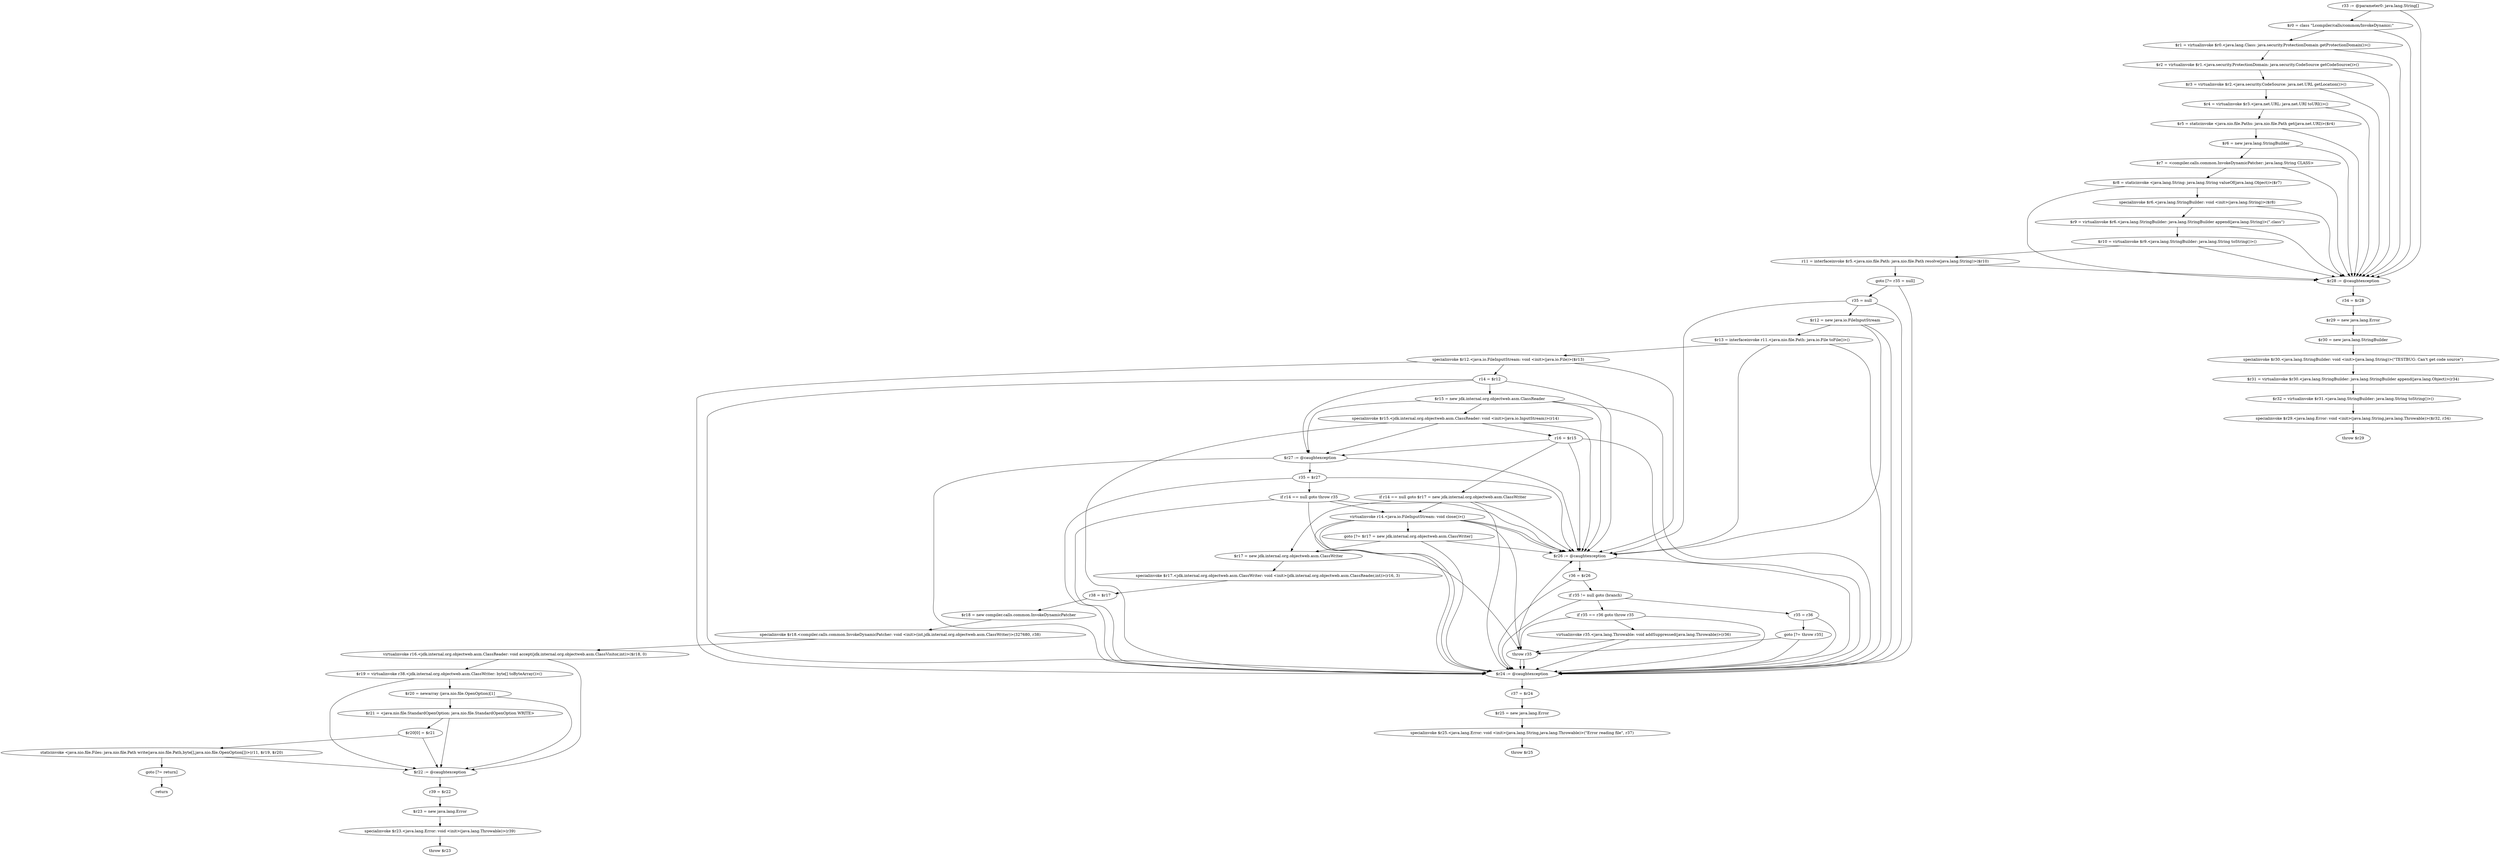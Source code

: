 digraph "unitGraph" {
    "r33 := @parameter0: java.lang.String[]"
    "$r0 = class \"Lcompiler/calls/common/InvokeDynamic;\""
    "$r1 = virtualinvoke $r0.<java.lang.Class: java.security.ProtectionDomain getProtectionDomain()>()"
    "$r2 = virtualinvoke $r1.<java.security.ProtectionDomain: java.security.CodeSource getCodeSource()>()"
    "$r3 = virtualinvoke $r2.<java.security.CodeSource: java.net.URL getLocation()>()"
    "$r4 = virtualinvoke $r3.<java.net.URL: java.net.URI toURI()>()"
    "$r5 = staticinvoke <java.nio.file.Paths: java.nio.file.Path get(java.net.URI)>($r4)"
    "$r6 = new java.lang.StringBuilder"
    "$r7 = <compiler.calls.common.InvokeDynamicPatcher: java.lang.String CLASS>"
    "$r8 = staticinvoke <java.lang.String: java.lang.String valueOf(java.lang.Object)>($r7)"
    "specialinvoke $r6.<java.lang.StringBuilder: void <init>(java.lang.String)>($r8)"
    "$r9 = virtualinvoke $r6.<java.lang.StringBuilder: java.lang.StringBuilder append(java.lang.String)>(\".class\")"
    "$r10 = virtualinvoke $r9.<java.lang.StringBuilder: java.lang.String toString()>()"
    "r11 = interfaceinvoke $r5.<java.nio.file.Path: java.nio.file.Path resolve(java.lang.String)>($r10)"
    "goto [?= r35 = null]"
    "$r28 := @caughtexception"
    "r34 = $r28"
    "$r29 = new java.lang.Error"
    "$r30 = new java.lang.StringBuilder"
    "specialinvoke $r30.<java.lang.StringBuilder: void <init>(java.lang.String)>(\"TESTBUG: Can\'t get code source\")"
    "$r31 = virtualinvoke $r30.<java.lang.StringBuilder: java.lang.StringBuilder append(java.lang.Object)>(r34)"
    "$r32 = virtualinvoke $r31.<java.lang.StringBuilder: java.lang.String toString()>()"
    "specialinvoke $r29.<java.lang.Error: void <init>(java.lang.String,java.lang.Throwable)>($r32, r34)"
    "throw $r29"
    "r35 = null"
    "$r12 = new java.io.FileInputStream"
    "$r13 = interfaceinvoke r11.<java.nio.file.Path: java.io.File toFile()>()"
    "specialinvoke $r12.<java.io.FileInputStream: void <init>(java.io.File)>($r13)"
    "r14 = $r12"
    "$r15 = new jdk.internal.org.objectweb.asm.ClassReader"
    "specialinvoke $r15.<jdk.internal.org.objectweb.asm.ClassReader: void <init>(java.io.InputStream)>(r14)"
    "r16 = $r15"
    "if r14 == null goto $r17 = new jdk.internal.org.objectweb.asm.ClassWriter"
    "virtualinvoke r14.<java.io.FileInputStream: void close()>()"
    "goto [?= $r17 = new jdk.internal.org.objectweb.asm.ClassWriter]"
    "$r27 := @caughtexception"
    "r35 = $r27"
    "if r14 == null goto throw r35"
    "throw r35"
    "$r26 := @caughtexception"
    "r36 = $r26"
    "if r35 != null goto (branch)"
    "r35 = r36"
    "goto [?= throw r35]"
    "if r35 == r36 goto throw r35"
    "virtualinvoke r35.<java.lang.Throwable: void addSuppressed(java.lang.Throwable)>(r36)"
    "$r24 := @caughtexception"
    "r37 = $r24"
    "$r25 = new java.lang.Error"
    "specialinvoke $r25.<java.lang.Error: void <init>(java.lang.String,java.lang.Throwable)>(\"Error reading file\", r37)"
    "throw $r25"
    "$r17 = new jdk.internal.org.objectweb.asm.ClassWriter"
    "specialinvoke $r17.<jdk.internal.org.objectweb.asm.ClassWriter: void <init>(jdk.internal.org.objectweb.asm.ClassReader,int)>(r16, 3)"
    "r38 = $r17"
    "$r18 = new compiler.calls.common.InvokeDynamicPatcher"
    "specialinvoke $r18.<compiler.calls.common.InvokeDynamicPatcher: void <init>(int,jdk.internal.org.objectweb.asm.ClassWriter)>(327680, r38)"
    "virtualinvoke r16.<jdk.internal.org.objectweb.asm.ClassReader: void accept(jdk.internal.org.objectweb.asm.ClassVisitor,int)>($r18, 0)"
    "$r19 = virtualinvoke r38.<jdk.internal.org.objectweb.asm.ClassWriter: byte[] toByteArray()>()"
    "$r20 = newarray (java.nio.file.OpenOption)[1]"
    "$r21 = <java.nio.file.StandardOpenOption: java.nio.file.StandardOpenOption WRITE>"
    "$r20[0] = $r21"
    "staticinvoke <java.nio.file.Files: java.nio.file.Path write(java.nio.file.Path,byte[],java.nio.file.OpenOption[])>(r11, $r19, $r20)"
    "goto [?= return]"
    "$r22 := @caughtexception"
    "r39 = $r22"
    "$r23 = new java.lang.Error"
    "specialinvoke $r23.<java.lang.Error: void <init>(java.lang.Throwable)>(r39)"
    "throw $r23"
    "return"
    "r33 := @parameter0: java.lang.String[]"->"$r0 = class \"Lcompiler/calls/common/InvokeDynamic;\"";
    "r33 := @parameter0: java.lang.String[]"->"$r28 := @caughtexception";
    "$r0 = class \"Lcompiler/calls/common/InvokeDynamic;\""->"$r1 = virtualinvoke $r0.<java.lang.Class: java.security.ProtectionDomain getProtectionDomain()>()";
    "$r0 = class \"Lcompiler/calls/common/InvokeDynamic;\""->"$r28 := @caughtexception";
    "$r1 = virtualinvoke $r0.<java.lang.Class: java.security.ProtectionDomain getProtectionDomain()>()"->"$r2 = virtualinvoke $r1.<java.security.ProtectionDomain: java.security.CodeSource getCodeSource()>()";
    "$r1 = virtualinvoke $r0.<java.lang.Class: java.security.ProtectionDomain getProtectionDomain()>()"->"$r28 := @caughtexception";
    "$r2 = virtualinvoke $r1.<java.security.ProtectionDomain: java.security.CodeSource getCodeSource()>()"->"$r3 = virtualinvoke $r2.<java.security.CodeSource: java.net.URL getLocation()>()";
    "$r2 = virtualinvoke $r1.<java.security.ProtectionDomain: java.security.CodeSource getCodeSource()>()"->"$r28 := @caughtexception";
    "$r3 = virtualinvoke $r2.<java.security.CodeSource: java.net.URL getLocation()>()"->"$r4 = virtualinvoke $r3.<java.net.URL: java.net.URI toURI()>()";
    "$r3 = virtualinvoke $r2.<java.security.CodeSource: java.net.URL getLocation()>()"->"$r28 := @caughtexception";
    "$r4 = virtualinvoke $r3.<java.net.URL: java.net.URI toURI()>()"->"$r5 = staticinvoke <java.nio.file.Paths: java.nio.file.Path get(java.net.URI)>($r4)";
    "$r4 = virtualinvoke $r3.<java.net.URL: java.net.URI toURI()>()"->"$r28 := @caughtexception";
    "$r5 = staticinvoke <java.nio.file.Paths: java.nio.file.Path get(java.net.URI)>($r4)"->"$r6 = new java.lang.StringBuilder";
    "$r5 = staticinvoke <java.nio.file.Paths: java.nio.file.Path get(java.net.URI)>($r4)"->"$r28 := @caughtexception";
    "$r6 = new java.lang.StringBuilder"->"$r7 = <compiler.calls.common.InvokeDynamicPatcher: java.lang.String CLASS>";
    "$r6 = new java.lang.StringBuilder"->"$r28 := @caughtexception";
    "$r7 = <compiler.calls.common.InvokeDynamicPatcher: java.lang.String CLASS>"->"$r8 = staticinvoke <java.lang.String: java.lang.String valueOf(java.lang.Object)>($r7)";
    "$r7 = <compiler.calls.common.InvokeDynamicPatcher: java.lang.String CLASS>"->"$r28 := @caughtexception";
    "$r8 = staticinvoke <java.lang.String: java.lang.String valueOf(java.lang.Object)>($r7)"->"specialinvoke $r6.<java.lang.StringBuilder: void <init>(java.lang.String)>($r8)";
    "$r8 = staticinvoke <java.lang.String: java.lang.String valueOf(java.lang.Object)>($r7)"->"$r28 := @caughtexception";
    "specialinvoke $r6.<java.lang.StringBuilder: void <init>(java.lang.String)>($r8)"->"$r9 = virtualinvoke $r6.<java.lang.StringBuilder: java.lang.StringBuilder append(java.lang.String)>(\".class\")";
    "specialinvoke $r6.<java.lang.StringBuilder: void <init>(java.lang.String)>($r8)"->"$r28 := @caughtexception";
    "$r9 = virtualinvoke $r6.<java.lang.StringBuilder: java.lang.StringBuilder append(java.lang.String)>(\".class\")"->"$r10 = virtualinvoke $r9.<java.lang.StringBuilder: java.lang.String toString()>()";
    "$r9 = virtualinvoke $r6.<java.lang.StringBuilder: java.lang.StringBuilder append(java.lang.String)>(\".class\")"->"$r28 := @caughtexception";
    "$r10 = virtualinvoke $r9.<java.lang.StringBuilder: java.lang.String toString()>()"->"r11 = interfaceinvoke $r5.<java.nio.file.Path: java.nio.file.Path resolve(java.lang.String)>($r10)";
    "$r10 = virtualinvoke $r9.<java.lang.StringBuilder: java.lang.String toString()>()"->"$r28 := @caughtexception";
    "r11 = interfaceinvoke $r5.<java.nio.file.Path: java.nio.file.Path resolve(java.lang.String)>($r10)"->"goto [?= r35 = null]";
    "r11 = interfaceinvoke $r5.<java.nio.file.Path: java.nio.file.Path resolve(java.lang.String)>($r10)"->"$r28 := @caughtexception";
    "goto [?= r35 = null]"->"r35 = null";
    "goto [?= r35 = null]"->"$r24 := @caughtexception";
    "$r28 := @caughtexception"->"r34 = $r28";
    "r34 = $r28"->"$r29 = new java.lang.Error";
    "$r29 = new java.lang.Error"->"$r30 = new java.lang.StringBuilder";
    "$r30 = new java.lang.StringBuilder"->"specialinvoke $r30.<java.lang.StringBuilder: void <init>(java.lang.String)>(\"TESTBUG: Can\'t get code source\")";
    "specialinvoke $r30.<java.lang.StringBuilder: void <init>(java.lang.String)>(\"TESTBUG: Can\'t get code source\")"->"$r31 = virtualinvoke $r30.<java.lang.StringBuilder: java.lang.StringBuilder append(java.lang.Object)>(r34)";
    "$r31 = virtualinvoke $r30.<java.lang.StringBuilder: java.lang.StringBuilder append(java.lang.Object)>(r34)"->"$r32 = virtualinvoke $r31.<java.lang.StringBuilder: java.lang.String toString()>()";
    "$r32 = virtualinvoke $r31.<java.lang.StringBuilder: java.lang.String toString()>()"->"specialinvoke $r29.<java.lang.Error: void <init>(java.lang.String,java.lang.Throwable)>($r32, r34)";
    "specialinvoke $r29.<java.lang.Error: void <init>(java.lang.String,java.lang.Throwable)>($r32, r34)"->"throw $r29";
    "r35 = null"->"$r26 := @caughtexception";
    "r35 = null"->"$r24 := @caughtexception";
    "r35 = null"->"$r12 = new java.io.FileInputStream";
    "$r12 = new java.io.FileInputStream"->"$r26 := @caughtexception";
    "$r12 = new java.io.FileInputStream"->"$r24 := @caughtexception";
    "$r12 = new java.io.FileInputStream"->"$r13 = interfaceinvoke r11.<java.nio.file.Path: java.io.File toFile()>()";
    "$r13 = interfaceinvoke r11.<java.nio.file.Path: java.io.File toFile()>()"->"$r26 := @caughtexception";
    "$r13 = interfaceinvoke r11.<java.nio.file.Path: java.io.File toFile()>()"->"$r24 := @caughtexception";
    "$r13 = interfaceinvoke r11.<java.nio.file.Path: java.io.File toFile()>()"->"specialinvoke $r12.<java.io.FileInputStream: void <init>(java.io.File)>($r13)";
    "specialinvoke $r12.<java.io.FileInputStream: void <init>(java.io.File)>($r13)"->"$r26 := @caughtexception";
    "specialinvoke $r12.<java.io.FileInputStream: void <init>(java.io.File)>($r13)"->"$r24 := @caughtexception";
    "specialinvoke $r12.<java.io.FileInputStream: void <init>(java.io.File)>($r13)"->"r14 = $r12";
    "r14 = $r12"->"$r27 := @caughtexception";
    "r14 = $r12"->"$r26 := @caughtexception";
    "r14 = $r12"->"$r24 := @caughtexception";
    "r14 = $r12"->"$r15 = new jdk.internal.org.objectweb.asm.ClassReader";
    "$r15 = new jdk.internal.org.objectweb.asm.ClassReader"->"$r27 := @caughtexception";
    "$r15 = new jdk.internal.org.objectweb.asm.ClassReader"->"$r26 := @caughtexception";
    "$r15 = new jdk.internal.org.objectweb.asm.ClassReader"->"$r24 := @caughtexception";
    "$r15 = new jdk.internal.org.objectweb.asm.ClassReader"->"specialinvoke $r15.<jdk.internal.org.objectweb.asm.ClassReader: void <init>(java.io.InputStream)>(r14)";
    "specialinvoke $r15.<jdk.internal.org.objectweb.asm.ClassReader: void <init>(java.io.InputStream)>(r14)"->"$r27 := @caughtexception";
    "specialinvoke $r15.<jdk.internal.org.objectweb.asm.ClassReader: void <init>(java.io.InputStream)>(r14)"->"$r26 := @caughtexception";
    "specialinvoke $r15.<jdk.internal.org.objectweb.asm.ClassReader: void <init>(java.io.InputStream)>(r14)"->"$r24 := @caughtexception";
    "specialinvoke $r15.<jdk.internal.org.objectweb.asm.ClassReader: void <init>(java.io.InputStream)>(r14)"->"r16 = $r15";
    "r16 = $r15"->"$r27 := @caughtexception";
    "r16 = $r15"->"$r26 := @caughtexception";
    "r16 = $r15"->"$r24 := @caughtexception";
    "r16 = $r15"->"if r14 == null goto $r17 = new jdk.internal.org.objectweb.asm.ClassWriter";
    "if r14 == null goto $r17 = new jdk.internal.org.objectweb.asm.ClassWriter"->"virtualinvoke r14.<java.io.FileInputStream: void close()>()";
    "if r14 == null goto $r17 = new jdk.internal.org.objectweb.asm.ClassWriter"->"$r17 = new jdk.internal.org.objectweb.asm.ClassWriter";
    "if r14 == null goto $r17 = new jdk.internal.org.objectweb.asm.ClassWriter"->"$r26 := @caughtexception";
    "if r14 == null goto $r17 = new jdk.internal.org.objectweb.asm.ClassWriter"->"$r24 := @caughtexception";
    "virtualinvoke r14.<java.io.FileInputStream: void close()>()"->"$r26 := @caughtexception";
    "virtualinvoke r14.<java.io.FileInputStream: void close()>()"->"$r24 := @caughtexception";
    "virtualinvoke r14.<java.io.FileInputStream: void close()>()"->"goto [?= $r17 = new jdk.internal.org.objectweb.asm.ClassWriter]";
    "goto [?= $r17 = new jdk.internal.org.objectweb.asm.ClassWriter]"->"$r26 := @caughtexception";
    "goto [?= $r17 = new jdk.internal.org.objectweb.asm.ClassWriter]"->"$r24 := @caughtexception";
    "goto [?= $r17 = new jdk.internal.org.objectweb.asm.ClassWriter]"->"$r17 = new jdk.internal.org.objectweb.asm.ClassWriter";
    "$r27 := @caughtexception"->"$r26 := @caughtexception";
    "$r27 := @caughtexception"->"$r24 := @caughtexception";
    "$r27 := @caughtexception"->"r35 = $r27";
    "r35 = $r27"->"$r26 := @caughtexception";
    "r35 = $r27"->"$r24 := @caughtexception";
    "r35 = $r27"->"if r14 == null goto throw r35";
    "if r14 == null goto throw r35"->"virtualinvoke r14.<java.io.FileInputStream: void close()>()";
    "if r14 == null goto throw r35"->"throw r35";
    "if r14 == null goto throw r35"->"$r26 := @caughtexception";
    "if r14 == null goto throw r35"->"$r24 := @caughtexception";
    "virtualinvoke r14.<java.io.FileInputStream: void close()>()"->"$r26 := @caughtexception";
    "virtualinvoke r14.<java.io.FileInputStream: void close()>()"->"$r24 := @caughtexception";
    "virtualinvoke r14.<java.io.FileInputStream: void close()>()"->"throw r35";
    "throw r35"->"$r26 := @caughtexception";
    "throw r35"->"$r24 := @caughtexception";
    "$r26 := @caughtexception"->"r36 = $r26";
    "$r26 := @caughtexception"->"$r24 := @caughtexception";
    "r36 = $r26"->"if r35 != null goto (branch)";
    "r36 = $r26"->"$r24 := @caughtexception";
    "if r35 != null goto (branch)"->"r35 = r36";
    "if r35 != null goto (branch)"->"if r35 == r36 goto throw r35";
    "if r35 != null goto (branch)"->"$r24 := @caughtexception";
    "r35 = r36"->"goto [?= throw r35]";
    "r35 = r36"->"$r24 := @caughtexception";
    "goto [?= throw r35]"->"throw r35";
    "goto [?= throw r35]"->"$r24 := @caughtexception";
    "if r35 == r36 goto throw r35"->"virtualinvoke r35.<java.lang.Throwable: void addSuppressed(java.lang.Throwable)>(r36)";
    "if r35 == r36 goto throw r35"->"throw r35";
    "if r35 == r36 goto throw r35"->"$r24 := @caughtexception";
    "virtualinvoke r35.<java.lang.Throwable: void addSuppressed(java.lang.Throwable)>(r36)"->"throw r35";
    "virtualinvoke r35.<java.lang.Throwable: void addSuppressed(java.lang.Throwable)>(r36)"->"$r24 := @caughtexception";
    "throw r35"->"$r24 := @caughtexception";
    "$r24 := @caughtexception"->"r37 = $r24";
    "r37 = $r24"->"$r25 = new java.lang.Error";
    "$r25 = new java.lang.Error"->"specialinvoke $r25.<java.lang.Error: void <init>(java.lang.String,java.lang.Throwable)>(\"Error reading file\", r37)";
    "specialinvoke $r25.<java.lang.Error: void <init>(java.lang.String,java.lang.Throwable)>(\"Error reading file\", r37)"->"throw $r25";
    "$r17 = new jdk.internal.org.objectweb.asm.ClassWriter"->"specialinvoke $r17.<jdk.internal.org.objectweb.asm.ClassWriter: void <init>(jdk.internal.org.objectweb.asm.ClassReader,int)>(r16, 3)";
    "specialinvoke $r17.<jdk.internal.org.objectweb.asm.ClassWriter: void <init>(jdk.internal.org.objectweb.asm.ClassReader,int)>(r16, 3)"->"r38 = $r17";
    "r38 = $r17"->"$r18 = new compiler.calls.common.InvokeDynamicPatcher";
    "$r18 = new compiler.calls.common.InvokeDynamicPatcher"->"specialinvoke $r18.<compiler.calls.common.InvokeDynamicPatcher: void <init>(int,jdk.internal.org.objectweb.asm.ClassWriter)>(327680, r38)";
    "specialinvoke $r18.<compiler.calls.common.InvokeDynamicPatcher: void <init>(int,jdk.internal.org.objectweb.asm.ClassWriter)>(327680, r38)"->"virtualinvoke r16.<jdk.internal.org.objectweb.asm.ClassReader: void accept(jdk.internal.org.objectweb.asm.ClassVisitor,int)>($r18, 0)";
    "virtualinvoke r16.<jdk.internal.org.objectweb.asm.ClassReader: void accept(jdk.internal.org.objectweb.asm.ClassVisitor,int)>($r18, 0)"->"$r19 = virtualinvoke r38.<jdk.internal.org.objectweb.asm.ClassWriter: byte[] toByteArray()>()";
    "virtualinvoke r16.<jdk.internal.org.objectweb.asm.ClassReader: void accept(jdk.internal.org.objectweb.asm.ClassVisitor,int)>($r18, 0)"->"$r22 := @caughtexception";
    "$r19 = virtualinvoke r38.<jdk.internal.org.objectweb.asm.ClassWriter: byte[] toByteArray()>()"->"$r20 = newarray (java.nio.file.OpenOption)[1]";
    "$r19 = virtualinvoke r38.<jdk.internal.org.objectweb.asm.ClassWriter: byte[] toByteArray()>()"->"$r22 := @caughtexception";
    "$r20 = newarray (java.nio.file.OpenOption)[1]"->"$r21 = <java.nio.file.StandardOpenOption: java.nio.file.StandardOpenOption WRITE>";
    "$r20 = newarray (java.nio.file.OpenOption)[1]"->"$r22 := @caughtexception";
    "$r21 = <java.nio.file.StandardOpenOption: java.nio.file.StandardOpenOption WRITE>"->"$r20[0] = $r21";
    "$r21 = <java.nio.file.StandardOpenOption: java.nio.file.StandardOpenOption WRITE>"->"$r22 := @caughtexception";
    "$r20[0] = $r21"->"staticinvoke <java.nio.file.Files: java.nio.file.Path write(java.nio.file.Path,byte[],java.nio.file.OpenOption[])>(r11, $r19, $r20)";
    "$r20[0] = $r21"->"$r22 := @caughtexception";
    "staticinvoke <java.nio.file.Files: java.nio.file.Path write(java.nio.file.Path,byte[],java.nio.file.OpenOption[])>(r11, $r19, $r20)"->"goto [?= return]";
    "staticinvoke <java.nio.file.Files: java.nio.file.Path write(java.nio.file.Path,byte[],java.nio.file.OpenOption[])>(r11, $r19, $r20)"->"$r22 := @caughtexception";
    "goto [?= return]"->"return";
    "$r22 := @caughtexception"->"r39 = $r22";
    "r39 = $r22"->"$r23 = new java.lang.Error";
    "$r23 = new java.lang.Error"->"specialinvoke $r23.<java.lang.Error: void <init>(java.lang.Throwable)>(r39)";
    "specialinvoke $r23.<java.lang.Error: void <init>(java.lang.Throwable)>(r39)"->"throw $r23";
}
